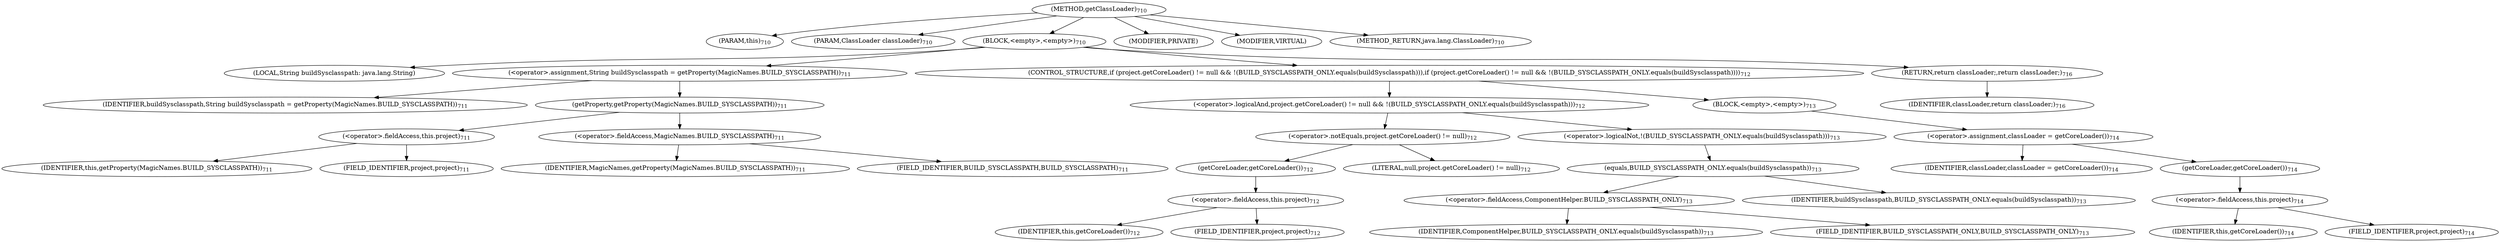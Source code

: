 digraph "getClassLoader" {  
"1504" [label = <(METHOD,getClassLoader)<SUB>710</SUB>> ]
"1505" [label = <(PARAM,this)<SUB>710</SUB>> ]
"1506" [label = <(PARAM,ClassLoader classLoader)<SUB>710</SUB>> ]
"1507" [label = <(BLOCK,&lt;empty&gt;,&lt;empty&gt;)<SUB>710</SUB>> ]
"1508" [label = <(LOCAL,String buildSysclasspath: java.lang.String)> ]
"1509" [label = <(&lt;operator&gt;.assignment,String buildSysclasspath = getProperty(MagicNames.BUILD_SYSCLASSPATH))<SUB>711</SUB>> ]
"1510" [label = <(IDENTIFIER,buildSysclasspath,String buildSysclasspath = getProperty(MagicNames.BUILD_SYSCLASSPATH))<SUB>711</SUB>> ]
"1511" [label = <(getProperty,getProperty(MagicNames.BUILD_SYSCLASSPATH))<SUB>711</SUB>> ]
"1512" [label = <(&lt;operator&gt;.fieldAccess,this.project)<SUB>711</SUB>> ]
"1513" [label = <(IDENTIFIER,this,getProperty(MagicNames.BUILD_SYSCLASSPATH))<SUB>711</SUB>> ]
"1514" [label = <(FIELD_IDENTIFIER,project,project)<SUB>711</SUB>> ]
"1515" [label = <(&lt;operator&gt;.fieldAccess,MagicNames.BUILD_SYSCLASSPATH)<SUB>711</SUB>> ]
"1516" [label = <(IDENTIFIER,MagicNames,getProperty(MagicNames.BUILD_SYSCLASSPATH))<SUB>711</SUB>> ]
"1517" [label = <(FIELD_IDENTIFIER,BUILD_SYSCLASSPATH,BUILD_SYSCLASSPATH)<SUB>711</SUB>> ]
"1518" [label = <(CONTROL_STRUCTURE,if (project.getCoreLoader() != null &amp;&amp; !(BUILD_SYSCLASSPATH_ONLY.equals(buildSysclasspath))),if (project.getCoreLoader() != null &amp;&amp; !(BUILD_SYSCLASSPATH_ONLY.equals(buildSysclasspath))))<SUB>712</SUB>> ]
"1519" [label = <(&lt;operator&gt;.logicalAnd,project.getCoreLoader() != null &amp;&amp; !(BUILD_SYSCLASSPATH_ONLY.equals(buildSysclasspath)))<SUB>712</SUB>> ]
"1520" [label = <(&lt;operator&gt;.notEquals,project.getCoreLoader() != null)<SUB>712</SUB>> ]
"1521" [label = <(getCoreLoader,getCoreLoader())<SUB>712</SUB>> ]
"1522" [label = <(&lt;operator&gt;.fieldAccess,this.project)<SUB>712</SUB>> ]
"1523" [label = <(IDENTIFIER,this,getCoreLoader())<SUB>712</SUB>> ]
"1524" [label = <(FIELD_IDENTIFIER,project,project)<SUB>712</SUB>> ]
"1525" [label = <(LITERAL,null,project.getCoreLoader() != null)<SUB>712</SUB>> ]
"1526" [label = <(&lt;operator&gt;.logicalNot,!(BUILD_SYSCLASSPATH_ONLY.equals(buildSysclasspath)))<SUB>713</SUB>> ]
"1527" [label = <(equals,BUILD_SYSCLASSPATH_ONLY.equals(buildSysclasspath))<SUB>713</SUB>> ]
"1528" [label = <(&lt;operator&gt;.fieldAccess,ComponentHelper.BUILD_SYSCLASSPATH_ONLY)<SUB>713</SUB>> ]
"1529" [label = <(IDENTIFIER,ComponentHelper,BUILD_SYSCLASSPATH_ONLY.equals(buildSysclasspath))<SUB>713</SUB>> ]
"1530" [label = <(FIELD_IDENTIFIER,BUILD_SYSCLASSPATH_ONLY,BUILD_SYSCLASSPATH_ONLY)<SUB>713</SUB>> ]
"1531" [label = <(IDENTIFIER,buildSysclasspath,BUILD_SYSCLASSPATH_ONLY.equals(buildSysclasspath))<SUB>713</SUB>> ]
"1532" [label = <(BLOCK,&lt;empty&gt;,&lt;empty&gt;)<SUB>713</SUB>> ]
"1533" [label = <(&lt;operator&gt;.assignment,classLoader = getCoreLoader())<SUB>714</SUB>> ]
"1534" [label = <(IDENTIFIER,classLoader,classLoader = getCoreLoader())<SUB>714</SUB>> ]
"1535" [label = <(getCoreLoader,getCoreLoader())<SUB>714</SUB>> ]
"1536" [label = <(&lt;operator&gt;.fieldAccess,this.project)<SUB>714</SUB>> ]
"1537" [label = <(IDENTIFIER,this,getCoreLoader())<SUB>714</SUB>> ]
"1538" [label = <(FIELD_IDENTIFIER,project,project)<SUB>714</SUB>> ]
"1539" [label = <(RETURN,return classLoader;,return classLoader;)<SUB>716</SUB>> ]
"1540" [label = <(IDENTIFIER,classLoader,return classLoader;)<SUB>716</SUB>> ]
"1541" [label = <(MODIFIER,PRIVATE)> ]
"1542" [label = <(MODIFIER,VIRTUAL)> ]
"1543" [label = <(METHOD_RETURN,java.lang.ClassLoader)<SUB>710</SUB>> ]
  "1504" -> "1505" 
  "1504" -> "1506" 
  "1504" -> "1507" 
  "1504" -> "1541" 
  "1504" -> "1542" 
  "1504" -> "1543" 
  "1507" -> "1508" 
  "1507" -> "1509" 
  "1507" -> "1518" 
  "1507" -> "1539" 
  "1509" -> "1510" 
  "1509" -> "1511" 
  "1511" -> "1512" 
  "1511" -> "1515" 
  "1512" -> "1513" 
  "1512" -> "1514" 
  "1515" -> "1516" 
  "1515" -> "1517" 
  "1518" -> "1519" 
  "1518" -> "1532" 
  "1519" -> "1520" 
  "1519" -> "1526" 
  "1520" -> "1521" 
  "1520" -> "1525" 
  "1521" -> "1522" 
  "1522" -> "1523" 
  "1522" -> "1524" 
  "1526" -> "1527" 
  "1527" -> "1528" 
  "1527" -> "1531" 
  "1528" -> "1529" 
  "1528" -> "1530" 
  "1532" -> "1533" 
  "1533" -> "1534" 
  "1533" -> "1535" 
  "1535" -> "1536" 
  "1536" -> "1537" 
  "1536" -> "1538" 
  "1539" -> "1540" 
}
